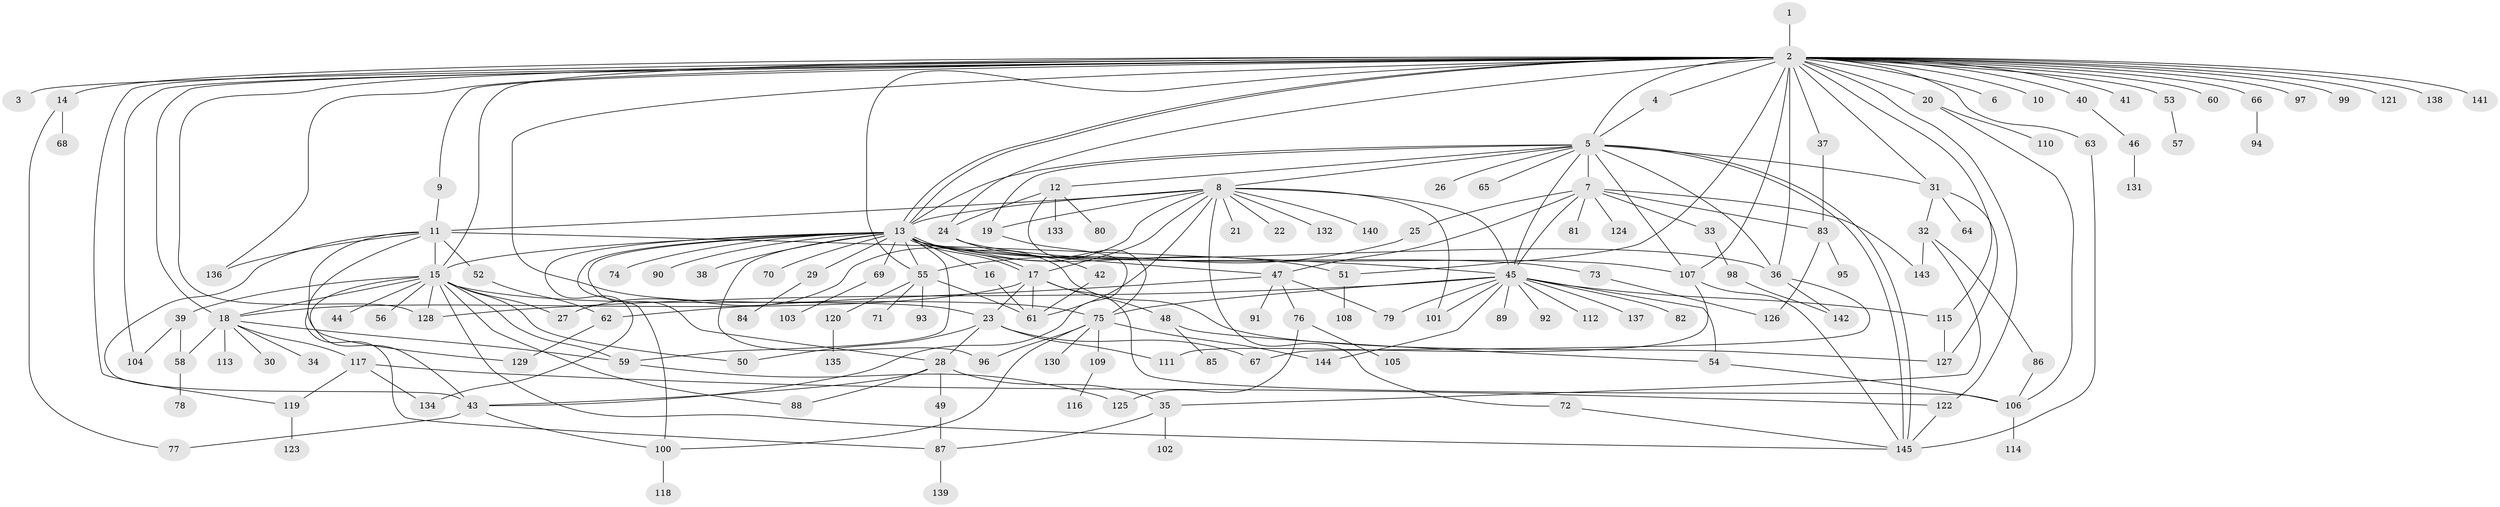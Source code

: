 // coarse degree distribution, {1: 0.6091954022988506, 2: 0.20689655172413793, 7: 0.034482758620689655, 35: 0.011494252873563218, 4: 0.011494252873563218, 5: 0.022988505747126436, 19: 0.011494252873563218, 3: 0.04597701149425287, 14: 0.011494252873563218, 11: 0.011494252873563218, 21: 0.011494252873563218, 8: 0.011494252873563218}
// Generated by graph-tools (version 1.1) at 2025/51/03/04/25 21:51:49]
// undirected, 145 vertices, 225 edges
graph export_dot {
graph [start="1"]
  node [color=gray90,style=filled];
  1;
  2;
  3;
  4;
  5;
  6;
  7;
  8;
  9;
  10;
  11;
  12;
  13;
  14;
  15;
  16;
  17;
  18;
  19;
  20;
  21;
  22;
  23;
  24;
  25;
  26;
  27;
  28;
  29;
  30;
  31;
  32;
  33;
  34;
  35;
  36;
  37;
  38;
  39;
  40;
  41;
  42;
  43;
  44;
  45;
  46;
  47;
  48;
  49;
  50;
  51;
  52;
  53;
  54;
  55;
  56;
  57;
  58;
  59;
  60;
  61;
  62;
  63;
  64;
  65;
  66;
  67;
  68;
  69;
  70;
  71;
  72;
  73;
  74;
  75;
  76;
  77;
  78;
  79;
  80;
  81;
  82;
  83;
  84;
  85;
  86;
  87;
  88;
  89;
  90;
  91;
  92;
  93;
  94;
  95;
  96;
  97;
  98;
  99;
  100;
  101;
  102;
  103;
  104;
  105;
  106;
  107;
  108;
  109;
  110;
  111;
  112;
  113;
  114;
  115;
  116;
  117;
  118;
  119;
  120;
  121;
  122;
  123;
  124;
  125;
  126;
  127;
  128;
  129;
  130;
  131;
  132;
  133;
  134;
  135;
  136;
  137;
  138;
  139;
  140;
  141;
  142;
  143;
  144;
  145;
  1 -- 2;
  2 -- 3;
  2 -- 4;
  2 -- 5;
  2 -- 6;
  2 -- 9;
  2 -- 10;
  2 -- 13;
  2 -- 13;
  2 -- 14;
  2 -- 15;
  2 -- 18;
  2 -- 20;
  2 -- 23;
  2 -- 24;
  2 -- 31;
  2 -- 36;
  2 -- 37;
  2 -- 40;
  2 -- 41;
  2 -- 51;
  2 -- 53;
  2 -- 55;
  2 -- 60;
  2 -- 63;
  2 -- 66;
  2 -- 97;
  2 -- 99;
  2 -- 104;
  2 -- 107;
  2 -- 115;
  2 -- 119;
  2 -- 121;
  2 -- 122;
  2 -- 128;
  2 -- 136;
  2 -- 138;
  2 -- 141;
  4 -- 5;
  5 -- 7;
  5 -- 8;
  5 -- 12;
  5 -- 13;
  5 -- 19;
  5 -- 26;
  5 -- 31;
  5 -- 36;
  5 -- 45;
  5 -- 65;
  5 -- 107;
  5 -- 145;
  5 -- 145;
  7 -- 25;
  7 -- 33;
  7 -- 45;
  7 -- 47;
  7 -- 81;
  7 -- 83;
  7 -- 124;
  7 -- 143;
  8 -- 11;
  8 -- 13;
  8 -- 17;
  8 -- 19;
  8 -- 21;
  8 -- 22;
  8 -- 27;
  8 -- 45;
  8 -- 61;
  8 -- 72;
  8 -- 101;
  8 -- 132;
  8 -- 140;
  9 -- 11;
  11 -- 15;
  11 -- 43;
  11 -- 45;
  11 -- 52;
  11 -- 87;
  11 -- 129;
  11 -- 136;
  12 -- 24;
  12 -- 75;
  12 -- 80;
  12 -- 133;
  13 -- 15;
  13 -- 16;
  13 -- 17;
  13 -- 17;
  13 -- 28;
  13 -- 29;
  13 -- 36;
  13 -- 38;
  13 -- 47;
  13 -- 51;
  13 -- 55;
  13 -- 59;
  13 -- 69;
  13 -- 70;
  13 -- 73;
  13 -- 74;
  13 -- 90;
  13 -- 96;
  13 -- 100;
  13 -- 127;
  13 -- 134;
  14 -- 68;
  14 -- 77;
  15 -- 18;
  15 -- 27;
  15 -- 39;
  15 -- 43;
  15 -- 44;
  15 -- 50;
  15 -- 56;
  15 -- 59;
  15 -- 75;
  15 -- 88;
  15 -- 128;
  15 -- 145;
  16 -- 61;
  17 -- 18;
  17 -- 23;
  17 -- 48;
  17 -- 61;
  17 -- 106;
  18 -- 30;
  18 -- 34;
  18 -- 58;
  18 -- 59;
  18 -- 113;
  18 -- 117;
  19 -- 43;
  20 -- 106;
  20 -- 110;
  23 -- 28;
  23 -- 50;
  23 -- 67;
  23 -- 111;
  24 -- 42;
  24 -- 107;
  25 -- 55;
  28 -- 35;
  28 -- 43;
  28 -- 49;
  28 -- 88;
  29 -- 84;
  31 -- 32;
  31 -- 64;
  31 -- 127;
  32 -- 35;
  32 -- 86;
  32 -- 143;
  33 -- 98;
  35 -- 87;
  35 -- 102;
  36 -- 67;
  36 -- 142;
  37 -- 83;
  39 -- 58;
  39 -- 104;
  40 -- 46;
  42 -- 61;
  43 -- 77;
  43 -- 100;
  45 -- 54;
  45 -- 75;
  45 -- 79;
  45 -- 82;
  45 -- 89;
  45 -- 92;
  45 -- 101;
  45 -- 112;
  45 -- 115;
  45 -- 128;
  45 -- 137;
  45 -- 144;
  46 -- 131;
  47 -- 62;
  47 -- 76;
  47 -- 79;
  47 -- 91;
  48 -- 54;
  48 -- 85;
  49 -- 87;
  51 -- 108;
  52 -- 62;
  53 -- 57;
  54 -- 106;
  55 -- 61;
  55 -- 71;
  55 -- 93;
  55 -- 120;
  58 -- 78;
  59 -- 125;
  62 -- 129;
  63 -- 145;
  66 -- 94;
  69 -- 103;
  72 -- 145;
  73 -- 126;
  75 -- 96;
  75 -- 100;
  75 -- 109;
  75 -- 130;
  75 -- 144;
  76 -- 105;
  76 -- 125;
  83 -- 95;
  83 -- 126;
  86 -- 106;
  87 -- 139;
  98 -- 142;
  100 -- 118;
  106 -- 114;
  107 -- 111;
  107 -- 145;
  109 -- 116;
  115 -- 127;
  117 -- 119;
  117 -- 122;
  117 -- 134;
  119 -- 123;
  120 -- 135;
  122 -- 145;
}
